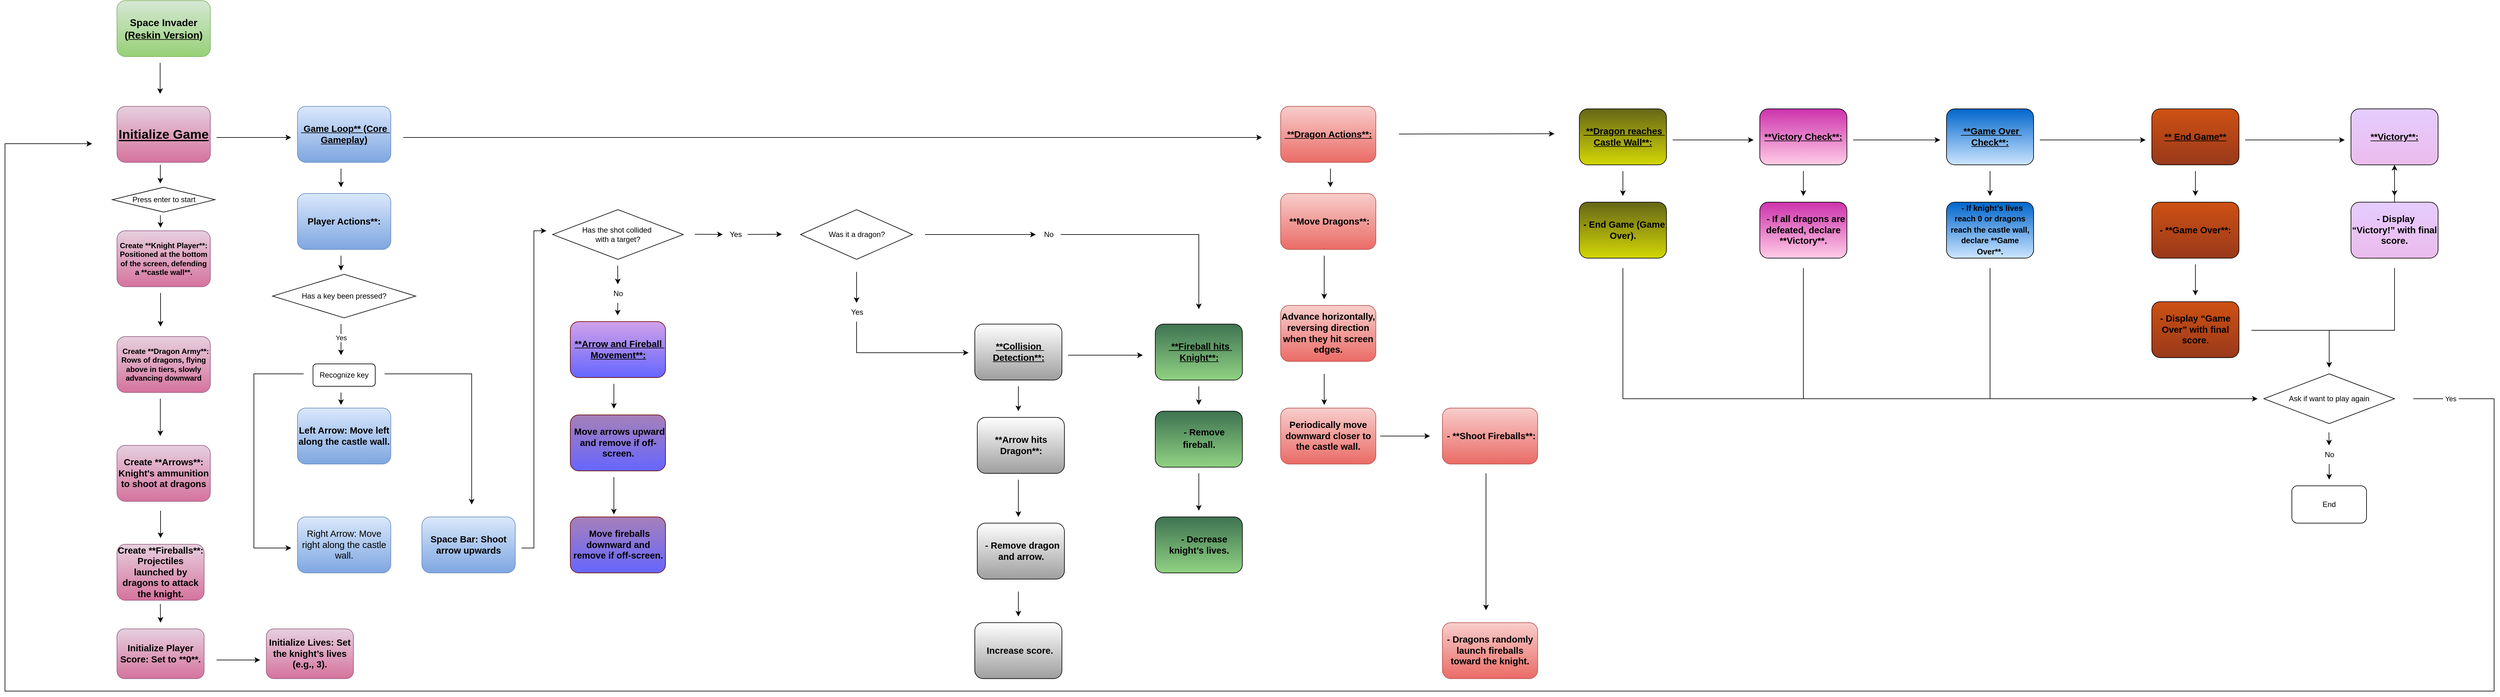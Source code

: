 <mxfile version="24.8.8">
  <diagram id="C5RBs43oDa-KdzZeNtuy" name="Page-1">
    <mxGraphModel dx="4185" dy="1930" grid="1" gridSize="10" guides="1" tooltips="1" connect="1" arrows="1" fold="1" page="1" pageScale="1" pageWidth="827" pageHeight="1169" math="0" shadow="0">
      <root>
        <mxCell id="WIyWlLk6GJQsqaUBKTNV-0" />
        <mxCell id="WIyWlLk6GJQsqaUBKTNV-1" parent="WIyWlLk6GJQsqaUBKTNV-0" />
        <mxCell id="WIyWlLk6GJQsqaUBKTNV-3" value="&lt;b style=&quot;font-size: 16px;&quot;&gt;&lt;font style=&quot;font-size: 16px;&quot;&gt;Space Invader&lt;/font&gt;&lt;/b&gt;&lt;div style=&quot;font-size: 16px;&quot;&gt;&lt;b&gt;&lt;u&gt;&lt;font style=&quot;font-size: 16px;&quot;&gt;(Reskin Version)&lt;/font&gt;&lt;/u&gt;&lt;/b&gt;&lt;/div&gt;" style="rounded=1;whiteSpace=wrap;html=1;fontSize=12;glass=0;strokeWidth=1;shadow=0;fillColor=#d5e8d4;strokeColor=#82b366;gradientColor=#97d077;" parent="WIyWlLk6GJQsqaUBKTNV-1" vertex="1">
          <mxGeometry x="240" y="10" width="150" height="90" as="geometry" />
        </mxCell>
        <mxCell id="-oyPQLM9wK0IkcGx9gqo-3" value="" style="endArrow=classic;html=1;rounded=0;" parent="WIyWlLk6GJQsqaUBKTNV-1" edge="1">
          <mxGeometry width="50" height="50" relative="1" as="geometry">
            <mxPoint x="309.64" y="274" as="sourcePoint" />
            <mxPoint x="309.64" y="304" as="targetPoint" />
          </mxGeometry>
        </mxCell>
        <mxCell id="-oyPQLM9wK0IkcGx9gqo-4" value="&lt;span id=&quot;docs-internal-guid-2db199b7-7fff-4d85-f5a7-7cc7ab0ec407&quot;&gt;&lt;span style=&quot;font-family: Arial, sans-serif; background-color: transparent; font-variant-numeric: normal; font-variant-east-asian: normal; font-variant-alternates: normal; font-variant-position: normal; vertical-align: baseline; white-space-collapse: preserve;&quot;&gt;&lt;font style=&quot;font-size: 12px;&quot;&gt;&lt;b&gt;Create **Knight Player**: Positioned at the bottom of the screen, defending a **castle wall**.&lt;/b&gt;&lt;/font&gt;&lt;/span&gt;&lt;/span&gt;" style="rounded=1;whiteSpace=wrap;html=1;fillColor=#e6d0de;strokeColor=#996185;gradientColor=#d5739d;" parent="WIyWlLk6GJQsqaUBKTNV-1" vertex="1">
          <mxGeometry x="240" y="380" width="150" height="90" as="geometry" />
        </mxCell>
        <mxCell id="-oyPQLM9wK0IkcGx9gqo-5" value="" style="endArrow=classic;html=1;rounded=0;" parent="WIyWlLk6GJQsqaUBKTNV-1" edge="1">
          <mxGeometry width="50" height="50" relative="1" as="geometry">
            <mxPoint x="310" y="480" as="sourcePoint" />
            <mxPoint x="310" y="534" as="targetPoint" />
            <Array as="points">
              <mxPoint x="310" y="504" />
            </Array>
          </mxGeometry>
        </mxCell>
        <mxCell id="-oyPQLM9wK0IkcGx9gqo-8" value="" style="endArrow=classic;html=1;rounded=0;" parent="WIyWlLk6GJQsqaUBKTNV-1" edge="1">
          <mxGeometry width="50" height="50" relative="1" as="geometry">
            <mxPoint x="309.64" y="650" as="sourcePoint" />
            <mxPoint x="309.64" y="710" as="targetPoint" />
          </mxGeometry>
        </mxCell>
        <mxCell id="-oyPQLM9wK0IkcGx9gqo-9" value="&lt;span style=&quot;font-family: Arial, sans-serif; white-space-collapse: preserve;&quot;&gt;&lt;b&gt;&amp;nbsp;&amp;nbsp;Create **Dragon Army**: Rows of dragons, flying above in tiers, slowly advancing downward&lt;/b&gt;&lt;/span&gt;" style="rounded=1;whiteSpace=wrap;html=1;fillColor=#e6d0de;gradientColor=#d5739d;strokeColor=#996185;" parent="WIyWlLk6GJQsqaUBKTNV-1" vertex="1">
          <mxGeometry x="240" y="550" width="150" height="90" as="geometry" />
        </mxCell>
        <mxCell id="-oyPQLM9wK0IkcGx9gqo-11" value="&lt;span style=&quot;font-family: Arial, sans-serif; white-space-collapse: preserve;&quot;&gt;&lt;font style=&quot;font-size: 20.667px;&quot;&gt;&lt;b&gt;&lt;u&gt;Initialize Game&lt;/u&gt;&lt;/b&gt;&lt;/font&gt;&lt;/span&gt;" style="rounded=1;whiteSpace=wrap;html=1;fillColor=#e6d0de;gradientColor=#d5739d;strokeColor=#996185;" parent="WIyWlLk6GJQsqaUBKTNV-1" vertex="1">
          <mxGeometry x="240" y="180" width="150" height="90" as="geometry" />
        </mxCell>
        <mxCell id="-oyPQLM9wK0IkcGx9gqo-14" value="&lt;span id=&quot;docs-internal-guid-dc0ed288-7fff-8574-5674-d2159b55f9ca&quot;&gt;&lt;span style=&quot;font-size: 11pt; font-family: Arial, sans-serif; background-color: transparent; font-variant-numeric: normal; font-variant-east-asian: normal; font-variant-alternates: normal; font-variant-position: normal; vertical-align: baseline; white-space-collapse: preserve;&quot;&gt;&lt;b&gt;Create **Arrows**: Knight&#39;s ammunition to shoot at dragons&lt;/b&gt;&lt;/span&gt;&lt;/span&gt;" style="rounded=1;whiteSpace=wrap;html=1;fillColor=#e6d0de;gradientColor=#d5739d;strokeColor=#996185;" parent="WIyWlLk6GJQsqaUBKTNV-1" vertex="1">
          <mxGeometry x="240" y="725" width="150" height="90" as="geometry" />
        </mxCell>
        <mxCell id="-oyPQLM9wK0IkcGx9gqo-15" value="&lt;span id=&quot;docs-internal-guid-f3cbbe82-7fff-4873-3f4f-fb9920d88de6&quot;&gt;&lt;span style=&quot;font-size: 11pt; font-family: Arial, sans-serif; background-color: transparent; font-variant-numeric: normal; font-variant-east-asian: normal; font-variant-alternates: normal; font-variant-position: normal; vertical-align: baseline; white-space-collapse: preserve;&quot;&gt;&lt;b&gt;Create **Fireballs**: Projectiles launched by dragons to attack the knight.&lt;/b&gt;&lt;/span&gt;&lt;/span&gt;" style="rounded=1;whiteSpace=wrap;html=1;fillColor=#e6d0de;gradientColor=#d5739d;strokeColor=#996185;" parent="WIyWlLk6GJQsqaUBKTNV-1" vertex="1">
          <mxGeometry x="240" y="884" width="140" height="90" as="geometry" />
        </mxCell>
        <mxCell id="-oyPQLM9wK0IkcGx9gqo-19" value="" style="endArrow=classic;html=1;rounded=0;" parent="WIyWlLk6GJQsqaUBKTNV-1" edge="1">
          <mxGeometry width="50" height="50" relative="1" as="geometry">
            <mxPoint x="310" y="830" as="sourcePoint" />
            <mxPoint x="310" y="874" as="targetPoint" />
          </mxGeometry>
        </mxCell>
        <mxCell id="-oyPQLM9wK0IkcGx9gqo-21" value="" style="endArrow=classic;html=1;rounded=0;" parent="WIyWlLk6GJQsqaUBKTNV-1" edge="1">
          <mxGeometry width="50" height="50" relative="1" as="geometry">
            <mxPoint x="309.64" y="980" as="sourcePoint" />
            <mxPoint x="310" y="1010" as="targetPoint" />
          </mxGeometry>
        </mxCell>
        <mxCell id="-oyPQLM9wK0IkcGx9gqo-22" value="&lt;span id=&quot;docs-internal-guid-f1fde385-7fff-da14-74b0-245b59692628&quot;&gt;&lt;span style=&quot;font-size: 11pt; font-family: Arial, sans-serif; background-color: transparent; font-variant-numeric: normal; font-variant-east-asian: normal; font-variant-alternates: normal; font-variant-position: normal; vertical-align: baseline; white-space-collapse: preserve;&quot;&gt;&lt;b&gt;Initialize Player Score: Set to **0**.&lt;/b&gt;&lt;/span&gt;&lt;/span&gt;" style="rounded=1;whiteSpace=wrap;html=1;fillColor=#e6d0de;gradientColor=#d5739d;strokeColor=#996185;" parent="WIyWlLk6GJQsqaUBKTNV-1" vertex="1">
          <mxGeometry x="240" y="1020" width="140" height="80" as="geometry" />
        </mxCell>
        <mxCell id="-oyPQLM9wK0IkcGx9gqo-23" value="" style="endArrow=classic;html=1;rounded=0;" parent="WIyWlLk6GJQsqaUBKTNV-1" edge="1">
          <mxGeometry width="50" height="50" relative="1" as="geometry">
            <mxPoint x="400" y="1070" as="sourcePoint" />
            <mxPoint x="470" y="1070" as="targetPoint" />
          </mxGeometry>
        </mxCell>
        <mxCell id="-oyPQLM9wK0IkcGx9gqo-24" value="&lt;span id=&quot;docs-internal-guid-1fad763b-7fff-9fed-c047-628dcff8d7e3&quot;&gt;&lt;span style=&quot;font-size: 11pt; font-family: Arial, sans-serif; background-color: transparent; font-variant-numeric: normal; font-variant-east-asian: normal; font-variant-alternates: normal; font-variant-position: normal; vertical-align: baseline; white-space-collapse: preserve;&quot;&gt;&lt;b&gt;Initialize Lives: Set the knight’s lives (e.g., 3).&lt;/b&gt;&lt;/span&gt;&lt;/span&gt;" style="rounded=1;whiteSpace=wrap;html=1;fillColor=#e6d0de;gradientColor=#d5739d;strokeColor=#996185;" parent="WIyWlLk6GJQsqaUBKTNV-1" vertex="1">
          <mxGeometry x="480" y="1020" width="140" height="80" as="geometry" />
        </mxCell>
        <mxCell id="-oyPQLM9wK0IkcGx9gqo-27" value="" style="endArrow=classic;html=1;rounded=0;" parent="WIyWlLk6GJQsqaUBKTNV-1" edge="1">
          <mxGeometry width="50" height="50" relative="1" as="geometry">
            <mxPoint x="309.33" y="110" as="sourcePoint" />
            <mxPoint x="309.33" y="160" as="targetPoint" />
          </mxGeometry>
        </mxCell>
        <mxCell id="-oyPQLM9wK0IkcGx9gqo-28" value="" style="endArrow=classic;html=1;rounded=0;" parent="WIyWlLk6GJQsqaUBKTNV-1" edge="1">
          <mxGeometry width="50" height="50" relative="1" as="geometry">
            <mxPoint x="400" y="230" as="sourcePoint" />
            <mxPoint x="520" y="230" as="targetPoint" />
          </mxGeometry>
        </mxCell>
        <mxCell id="-oyPQLM9wK0IkcGx9gqo-29" value="&lt;span id=&quot;docs-internal-guid-ddfbef44-7fff-3a8c-f1ac-0259e235f572&quot;&gt;&lt;span style=&quot;font-size: 11pt; font-family: Arial, sans-serif; background-color: transparent; font-variant-numeric: normal; font-variant-east-asian: normal; font-variant-alternates: normal; font-variant-position: normal; vertical-align: baseline; white-space-collapse: preserve;&quot;&gt;&lt;b&gt;&lt;u&gt; Game Loop** (Core Gameplay)&lt;/u&gt;&lt;/b&gt;&lt;/span&gt;&lt;/span&gt;" style="rounded=1;whiteSpace=wrap;html=1;fillColor=#dae8fc;gradientColor=#7ea6e0;strokeColor=#6c8ebf;" parent="WIyWlLk6GJQsqaUBKTNV-1" vertex="1">
          <mxGeometry x="530" y="180" width="150" height="90" as="geometry" />
        </mxCell>
        <mxCell id="-oyPQLM9wK0IkcGx9gqo-30" value="" style="endArrow=classic;html=1;rounded=0;" parent="WIyWlLk6GJQsqaUBKTNV-1" edge="1">
          <mxGeometry width="50" height="50" relative="1" as="geometry">
            <mxPoint x="600" y="280" as="sourcePoint" />
            <mxPoint x="600" y="310" as="targetPoint" />
            <Array as="points">
              <mxPoint x="600" y="300" />
            </Array>
          </mxGeometry>
        </mxCell>
        <mxCell id="-oyPQLM9wK0IkcGx9gqo-31" value="&lt;span id=&quot;docs-internal-guid-393f7da2-7fff-2823-4981-48ebf0e849ec&quot;&gt;&lt;span style=&quot;font-size: 11pt; font-family: Arial, sans-serif; background-color: transparent; font-variant-numeric: normal; font-variant-east-asian: normal; font-variant-alternates: normal; font-variant-position: normal; vertical-align: baseline; white-space-collapse: preserve;&quot;&gt;&lt;b&gt;Player Actions**:&lt;/b&gt;&lt;/span&gt;&lt;/span&gt;" style="rounded=1;whiteSpace=wrap;html=1;fillColor=#dae8fc;gradientColor=#7ea6e0;strokeColor=#6c8ebf;" parent="WIyWlLk6GJQsqaUBKTNV-1" vertex="1">
          <mxGeometry x="530" y="320" width="150" height="90" as="geometry" />
        </mxCell>
        <mxCell id="-oyPQLM9wK0IkcGx9gqo-33" value="&lt;span id=&quot;docs-internal-guid-1dcef1d2-7fff-8354-c20e-f65bd28f2cb3&quot;&gt;&lt;span style=&quot;font-size: 11pt; font-family: Arial, sans-serif; background-color: transparent; font-variant-numeric: normal; font-variant-east-asian: normal; font-variant-alternates: normal; font-variant-position: normal; vertical-align: baseline; white-space-collapse: preserve;&quot;&gt;Right Arrow: Move right along the castle wall.&lt;/span&gt;&lt;/span&gt;" style="rounded=1;whiteSpace=wrap;html=1;fillColor=#dae8fc;gradientColor=#7ea6e0;strokeColor=#6c8ebf;" parent="WIyWlLk6GJQsqaUBKTNV-1" vertex="1">
          <mxGeometry x="530" y="840" width="150" height="90" as="geometry" />
        </mxCell>
        <mxCell id="-oyPQLM9wK0IkcGx9gqo-35" value="&lt;span id=&quot;docs-internal-guid-18e3f34e-7fff-a1ae-5c2d-0b498b5db5d8&quot;&gt;&lt;span style=&quot;font-size: 11pt; font-family: Arial, sans-serif; background-color: transparent; font-variant-numeric: normal; font-variant-east-asian: normal; font-variant-alternates: normal; font-variant-position: normal; vertical-align: baseline; white-space-collapse: preserve;&quot;&gt;&lt;b&gt;Space Bar: Shoot arrow upwards&lt;/b&gt;&lt;/span&gt;&lt;/span&gt;" style="rounded=1;whiteSpace=wrap;html=1;fillColor=#dae8fc;gradientColor=#7ea6e0;strokeColor=#6c8ebf;" parent="WIyWlLk6GJQsqaUBKTNV-1" vertex="1">
          <mxGeometry x="730" y="840" width="150" height="90" as="geometry" />
        </mxCell>
        <mxCell id="-oyPQLM9wK0IkcGx9gqo-37" value="&lt;span id=&quot;docs-internal-guid-821cd82b-7fff-6503-3e21-261465c8b7f6&quot;&gt;&lt;span style=&quot;font-size: 11pt; font-family: Arial, sans-serif; background-color: transparent; font-variant-numeric: normal; font-variant-east-asian: normal; font-variant-alternates: normal; font-variant-position: normal; vertical-align: baseline; white-space-collapse: preserve;&quot;&gt;&lt;b&gt;Left Arrow: Move left along the castle wall.&lt;/b&gt;&lt;/span&gt;&lt;/span&gt;" style="rounded=1;whiteSpace=wrap;html=1;fillColor=#dae8fc;gradientColor=#7ea6e0;strokeColor=#6c8ebf;" parent="WIyWlLk6GJQsqaUBKTNV-1" vertex="1">
          <mxGeometry x="530" y="665" width="150" height="90" as="geometry" />
        </mxCell>
        <mxCell id="-oyPQLM9wK0IkcGx9gqo-38" value="" style="endArrow=classic;html=1;rounded=0;" parent="WIyWlLk6GJQsqaUBKTNV-1" edge="1">
          <mxGeometry width="50" height="50" relative="1" as="geometry">
            <mxPoint x="600" y="420" as="sourcePoint" />
            <mxPoint x="600" y="444" as="targetPoint" />
          </mxGeometry>
        </mxCell>
        <mxCell id="-oyPQLM9wK0IkcGx9gqo-40" value="" style="endArrow=classic;html=1;rounded=0;" parent="WIyWlLk6GJQsqaUBKTNV-1" edge="1">
          <mxGeometry width="50" height="50" relative="1" as="geometry">
            <mxPoint x="600" y="530" as="sourcePoint" />
            <mxPoint x="600" y="580" as="targetPoint" />
          </mxGeometry>
        </mxCell>
        <mxCell id="kPmu3Rq8e63u4itxApRH-57" value="Yes" style="edgeLabel;html=1;align=center;verticalAlign=middle;resizable=0;points=[];" vertex="1" connectable="0" parent="-oyPQLM9wK0IkcGx9gqo-40">
          <mxGeometry x="-0.693" y="3" relative="1" as="geometry">
            <mxPoint x="-3" y="14" as="offset" />
          </mxGeometry>
        </mxCell>
        <mxCell id="-oyPQLM9wK0IkcGx9gqo-41" value="" style="endArrow=classic;html=1;rounded=0;" parent="WIyWlLk6GJQsqaUBKTNV-1" edge="1">
          <mxGeometry width="50" height="50" relative="1" as="geometry">
            <mxPoint x="540" y="610" as="sourcePoint" />
            <mxPoint x="520" y="890" as="targetPoint" />
            <Array as="points">
              <mxPoint x="460" y="610" />
              <mxPoint x="460" y="890" />
            </Array>
          </mxGeometry>
        </mxCell>
        <mxCell id="-oyPQLM9wK0IkcGx9gqo-42" value="" style="endArrow=classic;html=1;rounded=0;" parent="WIyWlLk6GJQsqaUBKTNV-1" edge="1">
          <mxGeometry width="50" height="50" relative="1" as="geometry">
            <mxPoint x="670" y="610" as="sourcePoint" />
            <mxPoint x="810" y="820" as="targetPoint" />
            <Array as="points">
              <mxPoint x="810" y="610" />
            </Array>
          </mxGeometry>
        </mxCell>
        <mxCell id="-oyPQLM9wK0IkcGx9gqo-44" value="" style="endArrow=classic;html=1;rounded=0;" parent="WIyWlLk6GJQsqaUBKTNV-1" edge="1">
          <mxGeometry width="50" height="50" relative="1" as="geometry">
            <mxPoint x="700" y="230" as="sourcePoint" />
            <mxPoint x="2080" y="230" as="targetPoint" />
          </mxGeometry>
        </mxCell>
        <mxCell id="-oyPQLM9wK0IkcGx9gqo-45" value="&lt;span id=&quot;docs-internal-guid-5d39457c-7fff-8615-ff97-a1fca0a1a00e&quot;&gt;&lt;span style=&quot;font-size: 11pt; font-family: Arial, sans-serif; background-color: transparent; font-variant-numeric: normal; font-variant-east-asian: normal; font-variant-alternates: normal; font-variant-position: normal; vertical-align: baseline; white-space-collapse: preserve;&quot;&gt;&lt;b&gt;&lt;u&gt;&amp;nbsp;**Dragon Actions**:&lt;/u&gt;&lt;/b&gt;&lt;/span&gt;&lt;/span&gt;" style="rounded=1;whiteSpace=wrap;html=1;fillColor=#f8cecc;gradientColor=#ea6b66;strokeColor=#b85450;" parent="WIyWlLk6GJQsqaUBKTNV-1" vertex="1">
          <mxGeometry x="2110" y="180" width="153" height="90" as="geometry" />
        </mxCell>
        <mxCell id="-oyPQLM9wK0IkcGx9gqo-46" value="&lt;span id=&quot;docs-internal-guid-c13e2ecf-7fff-d29e-93ce-22ec4f14393b&quot;&gt;&lt;span style=&quot;font-size: 11pt; font-family: Arial, sans-serif; color: rgb(0, 0, 0); background-color: transparent; font-variant-numeric: normal; font-variant-east-asian: normal; font-variant-alternates: normal; font-variant-position: normal; vertical-align: baseline; white-space-collapse: preserve;&quot;&gt;&lt;b&gt;&lt;u&gt;**Arrow and Fireball Movement**:&lt;/u&gt;&lt;/b&gt;&lt;/span&gt;&lt;/span&gt;" style="rounded=1;whiteSpace=wrap;html=1;fillColor=#D1A1E8;strokeColor=#6F0000;fontColor=#ffffff;fillStyle=auto;gradientColor=#6666FF;gradientDirection=south;" parent="WIyWlLk6GJQsqaUBKTNV-1" vertex="1">
          <mxGeometry x="968.5" y="526" width="153" height="90" as="geometry" />
        </mxCell>
        <mxCell id="-oyPQLM9wK0IkcGx9gqo-47" value="&lt;span id=&quot;docs-internal-guid-c1af2fbf-7fff-a97c-8a50-6b41a27580f7&quot;&gt;&lt;span style=&quot;font-size: 11pt; font-family: Arial, sans-serif; background-color: transparent; font-variant-numeric: normal; font-variant-east-asian: normal; font-variant-alternates: normal; font-variant-position: normal; vertical-align: baseline; white-space-collapse: preserve;&quot;&gt;&lt;b&gt;&amp;nbsp;**Move Dragons**:&lt;/b&gt;&lt;/span&gt;&lt;/span&gt;" style="rounded=1;whiteSpace=wrap;html=1;fillColor=#f8cecc;gradientColor=#ea6b66;strokeColor=#b85450;" parent="WIyWlLk6GJQsqaUBKTNV-1" vertex="1">
          <mxGeometry x="2110" y="320" width="153" height="90" as="geometry" />
        </mxCell>
        <mxCell id="-oyPQLM9wK0IkcGx9gqo-49" value="&lt;span id=&quot;docs-internal-guid-9a8c089b-7fff-f42c-48e1-87401d9ebf7b&quot;&gt;&lt;span style=&quot;font-size: 11pt; font-family: Arial, sans-serif; background-color: transparent; font-variant-numeric: normal; font-variant-east-asian: normal; font-variant-alternates: normal; font-variant-position: normal; vertical-align: baseline; white-space-collapse: preserve;&quot;&gt;&lt;b&gt;Periodically move downward closer to the castle wall.&lt;/b&gt;&lt;/span&gt;&lt;/span&gt;" style="rounded=1;whiteSpace=wrap;html=1;fillColor=#f8cecc;gradientColor=#ea6b66;strokeColor=#b85450;" parent="WIyWlLk6GJQsqaUBKTNV-1" vertex="1">
          <mxGeometry x="2110" y="665" width="153" height="90" as="geometry" />
        </mxCell>
        <mxCell id="-oyPQLM9wK0IkcGx9gqo-50" value="&lt;span id=&quot;docs-internal-guid-bba8c013-7fff-1911-df7f-47b750cace63&quot;&gt;&lt;span style=&quot;font-size: 11pt; font-family: Arial, sans-serif; background-color: transparent; font-variant-numeric: normal; font-variant-east-asian: normal; font-variant-alternates: normal; font-variant-position: normal; vertical-align: baseline; white-space-collapse: preserve;&quot;&gt;&lt;b&gt;&amp;nbsp;- **Shoot Fireballs**:&lt;/b&gt;&lt;/span&gt;&lt;/span&gt;" style="rounded=1;whiteSpace=wrap;html=1;fillColor=#f8cecc;gradientColor=#ea6b66;strokeColor=#b85450;" parent="WIyWlLk6GJQsqaUBKTNV-1" vertex="1">
          <mxGeometry x="2370" y="665" width="153" height="90" as="geometry" />
        </mxCell>
        <mxCell id="-oyPQLM9wK0IkcGx9gqo-51" value="&lt;span id=&quot;docs-internal-guid-585e5ac3-7fff-4c42-35ea-b44eeafa9d13&quot;&gt;&lt;span style=&quot;font-size: 11pt; font-family: Arial, sans-serif; background-color: transparent; font-variant-numeric: normal; font-variant-east-asian: normal; font-variant-alternates: normal; font-variant-position: normal; vertical-align: baseline; white-space-collapse: preserve;&quot;&gt;&lt;b&gt;- Dragons randomly launch fireballs toward the knight.&lt;/b&gt;&lt;/span&gt;&lt;/span&gt;" style="rounded=1;whiteSpace=wrap;html=1;fillColor=#f8cecc;gradientColor=#ea6b66;strokeColor=#b85450;" parent="WIyWlLk6GJQsqaUBKTNV-1" vertex="1">
          <mxGeometry x="2370" y="1010" width="153" height="90" as="geometry" />
        </mxCell>
        <mxCell id="-oyPQLM9wK0IkcGx9gqo-52" value="&lt;span id=&quot;docs-internal-guid-1ba3354f-7fff-d185-aa0f-def5539a447e&quot;&gt;&lt;span style=&quot;font-size: 11pt; font-family: Arial, sans-serif; background-color: transparent; font-variant-numeric: normal; font-variant-east-asian: normal; font-variant-alternates: normal; font-variant-position: normal; vertical-align: baseline; white-space-collapse: preserve;&quot;&gt;&lt;b&gt;Advance horizontally, reversing direction when they hit screen edges.&lt;/b&gt;&lt;/span&gt;&lt;/span&gt;" style="rounded=1;whiteSpace=wrap;html=1;fillColor=#f8cecc;gradientColor=#ea6b66;strokeColor=#b85450;" parent="WIyWlLk6GJQsqaUBKTNV-1" vertex="1">
          <mxGeometry x="2110" y="500" width="153" height="90" as="geometry" />
        </mxCell>
        <mxCell id="-oyPQLM9wK0IkcGx9gqo-53" value="" style="endArrow=classic;html=1;rounded=0;" parent="WIyWlLk6GJQsqaUBKTNV-1" edge="1">
          <mxGeometry width="50" height="50" relative="1" as="geometry">
            <mxPoint x="2190" y="280" as="sourcePoint" />
            <mxPoint x="2190" y="310" as="targetPoint" />
          </mxGeometry>
        </mxCell>
        <mxCell id="-oyPQLM9wK0IkcGx9gqo-54" value="" style="endArrow=classic;html=1;rounded=0;" parent="WIyWlLk6GJQsqaUBKTNV-1" edge="1">
          <mxGeometry width="50" height="50" relative="1" as="geometry">
            <mxPoint x="2180" y="420" as="sourcePoint" />
            <mxPoint x="2180" y="490" as="targetPoint" />
          </mxGeometry>
        </mxCell>
        <mxCell id="-oyPQLM9wK0IkcGx9gqo-55" value="" style="endArrow=classic;html=1;rounded=0;" parent="WIyWlLk6GJQsqaUBKTNV-1" edge="1">
          <mxGeometry width="50" height="50" relative="1" as="geometry">
            <mxPoint x="2180" y="610" as="sourcePoint" />
            <mxPoint x="2180" y="660" as="targetPoint" />
          </mxGeometry>
        </mxCell>
        <mxCell id="-oyPQLM9wK0IkcGx9gqo-56" value="" style="endArrow=classic;html=1;rounded=0;" parent="WIyWlLk6GJQsqaUBKTNV-1" edge="1">
          <mxGeometry width="50" height="50" relative="1" as="geometry">
            <mxPoint x="2270" y="710" as="sourcePoint" />
            <mxPoint x="2350" y="710" as="targetPoint" />
          </mxGeometry>
        </mxCell>
        <mxCell id="-oyPQLM9wK0IkcGx9gqo-57" value="" style="endArrow=classic;html=1;rounded=0;" parent="WIyWlLk6GJQsqaUBKTNV-1" edge="1">
          <mxGeometry width="50" height="50" relative="1" as="geometry">
            <mxPoint x="2440" y="770" as="sourcePoint" />
            <mxPoint x="2440" y="990" as="targetPoint" />
          </mxGeometry>
        </mxCell>
        <mxCell id="-oyPQLM9wK0IkcGx9gqo-64" value="&lt;span id=&quot;docs-internal-guid-521e5c45-7fff-ff3b-2052-e36acf4dd741&quot;&gt;&lt;span style=&quot;font-size: 11pt; font-family: Arial, sans-serif; color: rgb(0, 0, 0); background-color: transparent; font-variant-numeric: normal; font-variant-east-asian: normal; font-variant-alternates: normal; font-variant-position: normal; vertical-align: baseline; white-space-collapse: preserve;&quot;&gt;&lt;b&gt;&amp;nbsp;Move arrows upward and remove if off-screen.&lt;/b&gt;&lt;/span&gt;&lt;/span&gt;" style="rounded=1;whiteSpace=wrap;html=1;fillColor=#A680B8;strokeColor=#6F0000;fontColor=#ffffff;fillStyle=auto;gradientColor=#6666FF;" parent="WIyWlLk6GJQsqaUBKTNV-1" vertex="1">
          <mxGeometry x="968.5" y="676" width="153" height="90" as="geometry" />
        </mxCell>
        <mxCell id="-oyPQLM9wK0IkcGx9gqo-67" value="&lt;span id=&quot;docs-internal-guid-cb6c2935-7fff-17ac-7abf-9382325ac90d&quot;&gt;&lt;span style=&quot;font-size: 11pt; font-family: Arial, sans-serif; color: rgb(0, 0, 0); background-color: transparent; font-variant-numeric: normal; font-variant-east-asian: normal; font-variant-alternates: normal; font-variant-position: normal; vertical-align: baseline; white-space-collapse: preserve;&quot;&gt;&lt;b&gt;&amp;nbsp;Move fireballs downward and remove if off-screen.&lt;/b&gt;&lt;/span&gt;&lt;/span&gt;" style="rounded=1;whiteSpace=wrap;html=1;fillColor=#A680B8;strokeColor=#6F0000;fontColor=#ffffff;fillStyle=auto;gradientColor=#6666FF;" parent="WIyWlLk6GJQsqaUBKTNV-1" vertex="1">
          <mxGeometry x="968.5" y="840" width="153" height="90" as="geometry" />
        </mxCell>
        <mxCell id="-oyPQLM9wK0IkcGx9gqo-74" value="" style="endArrow=classic;html=1;rounded=0;" parent="WIyWlLk6GJQsqaUBKTNV-1" edge="1">
          <mxGeometry width="50" height="50" relative="1" as="geometry">
            <mxPoint x="1038.5" y="626" as="sourcePoint" />
            <mxPoint x="1038.5" y="666" as="targetPoint" />
          </mxGeometry>
        </mxCell>
        <mxCell id="-oyPQLM9wK0IkcGx9gqo-75" value="" style="endArrow=classic;html=1;rounded=0;" parent="WIyWlLk6GJQsqaUBKTNV-1" edge="1">
          <mxGeometry width="50" height="50" relative="1" as="geometry">
            <mxPoint x="1038.5" y="776" as="sourcePoint" />
            <mxPoint x="1038.5" y="836" as="targetPoint" />
          </mxGeometry>
        </mxCell>
        <mxCell id="-oyPQLM9wK0IkcGx9gqo-77" value="&lt;span id=&quot;docs-internal-guid-3a181ed9-7fff-ed26-6aff-e026a51edd13&quot;&gt;&lt;span style=&quot;font-size: 11pt; font-family: Arial, sans-serif; background-color: transparent; font-variant-numeric: normal; font-variant-east-asian: normal; font-variant-alternates: normal; font-variant-position: normal; vertical-align: baseline; white-space-collapse: preserve;&quot;&gt;&lt;b&gt;&lt;u&gt;**Collision Detection**:&lt;/u&gt;&lt;/b&gt;&lt;/span&gt;&lt;/span&gt;" style="rounded=1;whiteSpace=wrap;html=1;gradientColor=#9E9E9E;" parent="WIyWlLk6GJQsqaUBKTNV-1" vertex="1">
          <mxGeometry x="1618.5" y="530" width="140" height="90" as="geometry" />
        </mxCell>
        <mxCell id="-oyPQLM9wK0IkcGx9gqo-78" value="" style="endArrow=classic;html=1;rounded=0;" parent="WIyWlLk6GJQsqaUBKTNV-1" edge="1" source="kPmu3Rq8e63u4itxApRH-8">
          <mxGeometry width="50" height="50" relative="1" as="geometry">
            <mxPoint x="1168.5" y="385.57" as="sourcePoint" />
            <mxPoint x="1308.5" y="385.57" as="targetPoint" />
          </mxGeometry>
        </mxCell>
        <mxCell id="-oyPQLM9wK0IkcGx9gqo-80" value="&lt;span id=&quot;docs-internal-guid-0366bd1f-7fff-c5a6-2c56-bc4e1f766550&quot;&gt;&lt;span style=&quot;font-size: 11pt; font-family: Arial, sans-serif; background-color: transparent; font-variant-numeric: normal; font-variant-east-asian: normal; font-variant-alternates: normal; font-variant-position: normal; vertical-align: baseline; white-space-collapse: preserve;&quot;&gt;&lt;b&gt;&lt;u&gt; **Fireball hits Knight**:&lt;/u&gt;&lt;/b&gt;&lt;/span&gt;&lt;/span&gt;" style="rounded=1;whiteSpace=wrap;html=1;gradientColor=#90d283;fillColor=#3E7351;" parent="WIyWlLk6GJQsqaUBKTNV-1" vertex="1">
          <mxGeometry x="1908.5" y="530" width="140" height="90" as="geometry" />
        </mxCell>
        <mxCell id="-oyPQLM9wK0IkcGx9gqo-81" value="&lt;span id=&quot;docs-internal-guid-03e27724-7fff-5ded-80a7-22399ffec7a9&quot;&gt;&lt;span style=&quot;font-size: 11pt; font-family: Arial, sans-serif; background-color: transparent; font-variant-numeric: normal; font-variant-east-asian: normal; font-variant-alternates: normal; font-variant-position: normal; vertical-align: baseline; white-space-collapse: preserve;&quot;&gt;&lt;b&gt;&amp;nbsp;Increase score.&lt;/b&gt;&lt;/span&gt;&lt;/span&gt;" style="rounded=1;whiteSpace=wrap;html=1;gradientColor=#9E9E9E;" parent="WIyWlLk6GJQsqaUBKTNV-1" vertex="1">
          <mxGeometry x="1618.5" y="1010" width="140" height="90" as="geometry" />
        </mxCell>
        <mxCell id="-oyPQLM9wK0IkcGx9gqo-82" value="&lt;span id=&quot;docs-internal-guid-550201cf-7fff-149d-777a-99b3f9b57213&quot;&gt;&lt;span style=&quot;font-size: 11pt; font-family: Arial, sans-serif; background-color: transparent; font-variant-numeric: normal; font-variant-east-asian: normal; font-variant-alternates: normal; font-variant-position: normal; vertical-align: baseline; white-space-collapse: preserve;&quot;&gt;&lt;b&gt;**Arrow hits Dragon**:&lt;/b&gt;&lt;/span&gt;&lt;/span&gt;" style="rounded=1;whiteSpace=wrap;html=1;gradientColor=#9E9E9E;" parent="WIyWlLk6GJQsqaUBKTNV-1" vertex="1">
          <mxGeometry x="1622.5" y="680" width="140" height="90" as="geometry" />
        </mxCell>
        <mxCell id="-oyPQLM9wK0IkcGx9gqo-83" value="&lt;span id=&quot;docs-internal-guid-648a7670-7fff-4136-2ded-1b6c29b64863&quot;&gt;&lt;span style=&quot;font-size: 11pt; font-family: Arial, sans-serif; background-color: transparent; font-variant-numeric: normal; font-variant-east-asian: normal; font-variant-alternates: normal; font-variant-position: normal; vertical-align: baseline; white-space-collapse: preserve;&quot;&gt;&lt;b&gt;&amp;nbsp;- Remove dragon and arrow.&lt;/b&gt;&lt;/span&gt;&lt;/span&gt;" style="rounded=1;whiteSpace=wrap;html=1;gradientColor=#9E9E9E;" parent="WIyWlLk6GJQsqaUBKTNV-1" vertex="1">
          <mxGeometry x="1622.5" y="850" width="140" height="90" as="geometry" />
        </mxCell>
        <mxCell id="-oyPQLM9wK0IkcGx9gqo-84" value="" style="endArrow=classic;html=1;rounded=0;" parent="WIyWlLk6GJQsqaUBKTNV-1" edge="1">
          <mxGeometry width="50" height="50" relative="1" as="geometry">
            <mxPoint x="1768.5" y="580" as="sourcePoint" />
            <mxPoint x="1888.5" y="580" as="targetPoint" />
          </mxGeometry>
        </mxCell>
        <mxCell id="-oyPQLM9wK0IkcGx9gqo-85" value="&lt;span id=&quot;docs-internal-guid-efd07572-7fff-0640-c265-58871de62be3&quot;&gt;&lt;b&gt;&lt;br&gt;&lt;/b&gt;&lt;p style=&quot;line-height:1.38;margin-top:0pt;margin-bottom:0pt;&quot; dir=&quot;ltr&quot;&gt;&lt;span style=&quot;font-size: 11pt; font-family: Arial, sans-serif; background-color: transparent; font-variant-numeric: normal; font-variant-east-asian: normal; font-variant-alternates: normal; font-variant-position: normal; vertical-align: baseline; white-space-collapse: preserve;&quot;&gt;&lt;b&gt;&amp;nbsp;&amp;nbsp;&amp;nbsp;&amp;nbsp;- Remove fireball.&lt;/b&gt;&lt;/span&gt;&lt;/p&gt;&lt;div&gt;&lt;span style=&quot;font-size: 11pt; font-family: Arial, sans-serif; background-color: transparent; font-variant-numeric: normal; font-variant-east-asian: normal; font-variant-alternates: normal; font-variant-position: normal; vertical-align: baseline; white-space-collapse: preserve;&quot;&gt;&lt;br&gt;&lt;/span&gt;&lt;/div&gt;&lt;/span&gt;" style="rounded=1;whiteSpace=wrap;html=1;gradientColor=#90d283;fillColor=#3E7351;" parent="WIyWlLk6GJQsqaUBKTNV-1" vertex="1">
          <mxGeometry x="1908.5" y="670" width="140" height="90" as="geometry" />
        </mxCell>
        <mxCell id="-oyPQLM9wK0IkcGx9gqo-86" value="&lt;span id=&quot;docs-internal-guid-eaf05161-7fff-2b14-a480-d8b5d1d5e7c5&quot;&gt;&lt;span style=&quot;font-size: 11pt; font-family: Arial, sans-serif; background-color: transparent; font-variant-numeric: normal; font-variant-east-asian: normal; font-variant-alternates: normal; font-variant-position: normal; vertical-align: baseline; white-space-collapse: preserve;&quot;&gt;&lt;b&gt;&amp;nbsp;&amp;nbsp;&amp;nbsp;&amp;nbsp;- Decrease knight’s lives.&lt;/b&gt;&lt;/span&gt;&lt;/span&gt;" style="rounded=1;whiteSpace=wrap;html=1;gradientColor=#90d283;fillColor=#3E7351;" parent="WIyWlLk6GJQsqaUBKTNV-1" vertex="1">
          <mxGeometry x="1908.5" y="840" width="140" height="90" as="geometry" />
        </mxCell>
        <mxCell id="-oyPQLM9wK0IkcGx9gqo-87" value="&lt;span id=&quot;docs-internal-guid-22c9e95c-7fff-0b84-8ef0-4be5b0a7480d&quot;&gt;&lt;span style=&quot;font-size: 11pt; font-family: Arial, sans-serif; background-color: transparent; font-variant-numeric: normal; font-variant-east-asian: normal; font-variant-alternates: normal; font-variant-position: normal; vertical-align: baseline; white-space-collapse: preserve;&quot;&gt;&lt;b&gt;&lt;u&gt;&amp;nbsp;**Dragon reaches Castle Wall**:&lt;/u&gt;&lt;/b&gt;&lt;/span&gt;&lt;/span&gt;" style="rounded=1;whiteSpace=wrap;html=1;gradientColor=#d3d704;fillColor=#656617;" parent="WIyWlLk6GJQsqaUBKTNV-1" vertex="1">
          <mxGeometry x="2590" y="184" width="140" height="90" as="geometry" />
        </mxCell>
        <mxCell id="-oyPQLM9wK0IkcGx9gqo-88" value="" style="endArrow=classic;html=1;rounded=0;" parent="WIyWlLk6GJQsqaUBKTNV-1" edge="1">
          <mxGeometry width="50" height="50" relative="1" as="geometry">
            <mxPoint x="1978.5" y="630" as="sourcePoint" />
            <mxPoint x="1978.5" y="660" as="targetPoint" />
          </mxGeometry>
        </mxCell>
        <mxCell id="-oyPQLM9wK0IkcGx9gqo-89" value="" style="endArrow=classic;html=1;rounded=0;" parent="WIyWlLk6GJQsqaUBKTNV-1" edge="1">
          <mxGeometry width="50" height="50" relative="1" as="geometry">
            <mxPoint x="1688.5" y="630" as="sourcePoint" />
            <mxPoint x="1688.5" y="670" as="targetPoint" />
          </mxGeometry>
        </mxCell>
        <mxCell id="-oyPQLM9wK0IkcGx9gqo-90" value="" style="endArrow=classic;html=1;rounded=0;" parent="WIyWlLk6GJQsqaUBKTNV-1" edge="1">
          <mxGeometry width="50" height="50" relative="1" as="geometry">
            <mxPoint x="1688.5" y="780" as="sourcePoint" />
            <mxPoint x="1688.5" y="840" as="targetPoint" />
          </mxGeometry>
        </mxCell>
        <mxCell id="-oyPQLM9wK0IkcGx9gqo-91" value="" style="endArrow=classic;html=1;rounded=0;" parent="WIyWlLk6GJQsqaUBKTNV-1" edge="1">
          <mxGeometry width="50" height="50" relative="1" as="geometry">
            <mxPoint x="1688.5" y="960" as="sourcePoint" />
            <mxPoint x="1688.5" y="1000" as="targetPoint" />
          </mxGeometry>
        </mxCell>
        <mxCell id="-oyPQLM9wK0IkcGx9gqo-92" value="" style="endArrow=classic;html=1;rounded=0;" parent="WIyWlLk6GJQsqaUBKTNV-1" edge="1">
          <mxGeometry width="50" height="50" relative="1" as="geometry">
            <mxPoint x="1978.5" y="770" as="sourcePoint" />
            <mxPoint x="1978.5" y="830" as="targetPoint" />
          </mxGeometry>
        </mxCell>
        <mxCell id="-oyPQLM9wK0IkcGx9gqo-93" value="" style="endArrow=classic;html=1;rounded=0;" parent="WIyWlLk6GJQsqaUBKTNV-1" edge="1">
          <mxGeometry width="50" height="50" relative="1" as="geometry">
            <mxPoint x="2300" y="224.46" as="sourcePoint" />
            <mxPoint x="2550" y="224" as="targetPoint" />
          </mxGeometry>
        </mxCell>
        <mxCell id="-oyPQLM9wK0IkcGx9gqo-94" value="&lt;span id=&quot;docs-internal-guid-0dae07ad-7fff-25f4-b802-27a4479065b4&quot;&gt;&lt;span style=&quot;font-size: 11pt; font-family: Arial, sans-serif; background-color: transparent; font-variant-numeric: normal; font-variant-east-asian: normal; font-variant-alternates: normal; font-variant-position: normal; vertical-align: baseline; white-space-collapse: preserve;&quot;&gt;&lt;b&gt;&amp;nbsp;- End Game (Game Over).&lt;/b&gt;&lt;/span&gt;&lt;/span&gt;" style="rounded=1;whiteSpace=wrap;html=1;gradientColor=#d3d704;fillColor=#656617;" parent="WIyWlLk6GJQsqaUBKTNV-1" vertex="1">
          <mxGeometry x="2590" y="334" width="140" height="90" as="geometry" />
        </mxCell>
        <mxCell id="-oyPQLM9wK0IkcGx9gqo-96" value="&lt;span id=&quot;docs-internal-guid-51d48edb-7fff-0301-eaa4-b68a66c8c613&quot;&gt;&lt;span style=&quot;font-size: 11pt; font-family: Arial, sans-serif; background-color: transparent; font-variant-numeric: normal; font-variant-east-asian: normal; font-variant-alternates: normal; font-variant-position: normal; vertical-align: baseline; white-space-collapse: preserve;&quot;&gt;&lt;b&gt;&lt;u&gt;**Victory Check**:&lt;/u&gt;&lt;/b&gt;&lt;/span&gt;&lt;/span&gt;" style="rounded=1;whiteSpace=wrap;html=1;gradientColor=#FFCCE6;fillColor=#cd32ac;" parent="WIyWlLk6GJQsqaUBKTNV-1" vertex="1">
          <mxGeometry x="2880" y="184" width="140" height="90" as="geometry" />
        </mxCell>
        <mxCell id="-oyPQLM9wK0IkcGx9gqo-97" value="" style="endArrow=classic;html=1;rounded=0;" parent="WIyWlLk6GJQsqaUBKTNV-1" edge="1">
          <mxGeometry width="50" height="50" relative="1" as="geometry">
            <mxPoint x="2660" y="284" as="sourcePoint" />
            <mxPoint x="2660" y="324" as="targetPoint" />
          </mxGeometry>
        </mxCell>
        <mxCell id="-oyPQLM9wK0IkcGx9gqo-98" value="" style="endArrow=classic;html=1;rounded=0;" parent="WIyWlLk6GJQsqaUBKTNV-1" edge="1">
          <mxGeometry width="50" height="50" relative="1" as="geometry">
            <mxPoint x="2740" y="234" as="sourcePoint" />
            <mxPoint x="2870" y="234" as="targetPoint" />
          </mxGeometry>
        </mxCell>
        <mxCell id="-oyPQLM9wK0IkcGx9gqo-99" value="&lt;span id=&quot;docs-internal-guid-4a8f862e-7fff-1dd3-cc19-c70423932b6d&quot;&gt;&lt;span style=&quot;font-size: 11pt; font-family: Arial, sans-serif; background-color: transparent; font-variant-numeric: normal; font-variant-east-asian: normal; font-variant-alternates: normal; font-variant-position: normal; vertical-align: baseline; white-space-collapse: preserve;&quot;&gt;&lt;b&gt;&amp;nbsp;&amp;nbsp;- If all dragons are defeated, declare **Victory**.&lt;/b&gt;&lt;/span&gt;&lt;/span&gt;" style="rounded=1;whiteSpace=wrap;html=1;gradientColor=#FFCCE6;fillColor=#cd32ac;" parent="WIyWlLk6GJQsqaUBKTNV-1" vertex="1">
          <mxGeometry x="2880" y="334" width="140" height="90" as="geometry" />
        </mxCell>
        <mxCell id="-oyPQLM9wK0IkcGx9gqo-100" value="" style="endArrow=classic;html=1;rounded=0;" parent="WIyWlLk6GJQsqaUBKTNV-1" edge="1">
          <mxGeometry width="50" height="50" relative="1" as="geometry">
            <mxPoint x="2950" y="284" as="sourcePoint" />
            <mxPoint x="2950" y="324" as="targetPoint" />
          </mxGeometry>
        </mxCell>
        <mxCell id="-oyPQLM9wK0IkcGx9gqo-101" value="&lt;span id=&quot;docs-internal-guid-7dc246d3-7fff-2d05-f892-b4b1c24d2110&quot;&gt;&lt;span style=&quot;font-size: 11pt; font-family: Arial, sans-serif; background-color: transparent; font-variant-numeric: normal; font-variant-east-asian: normal; font-variant-alternates: normal; font-variant-position: normal; vertical-align: baseline; white-space-collapse: preserve;&quot;&gt;&lt;b&gt;&lt;u&gt; **Game Over Check**:&lt;/u&gt;&lt;/b&gt;&lt;/span&gt;&lt;/span&gt;" style="rounded=1;whiteSpace=wrap;html=1;gradientColor=#CCE5FF;fillColor=#0066CC;" parent="WIyWlLk6GJQsqaUBKTNV-1" vertex="1">
          <mxGeometry x="3180" y="184" width="140" height="90" as="geometry" />
        </mxCell>
        <mxCell id="-oyPQLM9wK0IkcGx9gqo-102" value="" style="endArrow=classic;html=1;rounded=0;" parent="WIyWlLk6GJQsqaUBKTNV-1" edge="1">
          <mxGeometry width="50" height="50" relative="1" as="geometry">
            <mxPoint x="3030" y="234" as="sourcePoint" />
            <mxPoint x="3170" y="234" as="targetPoint" />
          </mxGeometry>
        </mxCell>
        <mxCell id="-oyPQLM9wK0IkcGx9gqo-103" value="&lt;span style=&quot;font-size: 12.667px;&quot; id=&quot;docs-internal-guid-5766342b-7fff-4c41-301e-2c9bf56438d7&quot;&gt;&lt;br&gt;&lt;p style=&quot;line-height:1.38;margin-top:0pt;margin-bottom:0pt;&quot; dir=&quot;ltr&quot;&gt;&lt;span style=&quot;font-family: Arial, sans-serif; background-color: transparent; font-variant-numeric: normal; font-variant-east-asian: normal; font-variant-alternates: normal; font-variant-position: normal; vertical-align: baseline; white-space-collapse: preserve;&quot;&gt;&lt;b&gt;&amp;nbsp;&amp;nbsp;- If knight’s lives reach 0 or dragons reach the castle wall, declare **Game Over**.&lt;/b&gt;&lt;/span&gt;&lt;/p&gt;&lt;div&gt;&lt;span style=&quot;font-family: Arial, sans-serif; background-color: transparent; font-variant-numeric: normal; font-variant-east-asian: normal; font-variant-alternates: normal; font-variant-position: normal; vertical-align: baseline; white-space-collapse: preserve;&quot;&gt;&lt;br&gt;&lt;/span&gt;&lt;/div&gt;&lt;/span&gt;" style="rounded=1;whiteSpace=wrap;html=1;gradientColor=#CCE5FF;fillColor=#0066CC;" parent="WIyWlLk6GJQsqaUBKTNV-1" vertex="1">
          <mxGeometry x="3180" y="334" width="140" height="90" as="geometry" />
        </mxCell>
        <mxCell id="-oyPQLM9wK0IkcGx9gqo-104" value="&lt;span id=&quot;docs-internal-guid-ab5ea124-7fff-4a0f-7ef1-58d6d126bcd0&quot;&gt;&lt;span style=&quot;font-size: 11pt; font-family: Arial, sans-serif; background-color: transparent; font-variant-numeric: normal; font-variant-east-asian: normal; font-variant-alternates: normal; font-variant-position: normal; vertical-align: baseline; white-space-collapse: preserve;&quot;&gt;&lt;b&gt;&lt;u&gt;** End Game**&lt;/u&gt;&lt;/b&gt;&lt;/span&gt;&lt;/span&gt;" style="rounded=1;whiteSpace=wrap;html=1;gradientColor=#99391B;fillColor=#CE5113;" parent="WIyWlLk6GJQsqaUBKTNV-1" vertex="1">
          <mxGeometry x="3510" y="184" width="140" height="90" as="geometry" />
        </mxCell>
        <mxCell id="-oyPQLM9wK0IkcGx9gqo-105" value="" style="endArrow=classic;html=1;rounded=0;" parent="WIyWlLk6GJQsqaUBKTNV-1" edge="1">
          <mxGeometry width="50" height="50" relative="1" as="geometry">
            <mxPoint x="3330" y="234" as="sourcePoint" />
            <mxPoint x="3500" y="234" as="targetPoint" />
          </mxGeometry>
        </mxCell>
        <mxCell id="-oyPQLM9wK0IkcGx9gqo-106" value="" style="endArrow=classic;html=1;rounded=0;" parent="WIyWlLk6GJQsqaUBKTNV-1" edge="1">
          <mxGeometry width="50" height="50" relative="1" as="geometry">
            <mxPoint x="3250" y="284" as="sourcePoint" />
            <mxPoint x="3250" y="324" as="targetPoint" />
          </mxGeometry>
        </mxCell>
        <mxCell id="-oyPQLM9wK0IkcGx9gqo-110" value="&lt;span id=&quot;docs-internal-guid-22ce6a15-7fff-6559-368d-c711f2af0b7b&quot;&gt;&lt;span style=&quot;font-size: 11pt; font-family: Arial, sans-serif; background-color: transparent; font-variant-numeric: normal; font-variant-east-asian: normal; font-variant-alternates: normal; font-variant-position: normal; vertical-align: baseline; white-space-collapse: preserve;&quot;&gt;&lt;b&gt;- **Game Over**:&lt;/b&gt;&lt;/span&gt;&lt;/span&gt;" style="rounded=1;whiteSpace=wrap;html=1;gradientColor=#99391B;fillColor=#CE5113;" parent="WIyWlLk6GJQsqaUBKTNV-1" vertex="1">
          <mxGeometry x="3510" y="334" width="140" height="90" as="geometry" />
        </mxCell>
        <mxCell id="-oyPQLM9wK0IkcGx9gqo-112" value="&lt;span id=&quot;docs-internal-guid-0b258aab-7fff-9f1d-ed94-f851aca9ba59&quot;&gt;&lt;span style=&quot;font-size: 11pt; font-family: Arial, sans-serif; background-color: transparent; font-variant-numeric: normal; font-variant-east-asian: normal; font-variant-alternates: normal; font-variant-position: normal; vertical-align: baseline; white-space-collapse: preserve;&quot;&gt;&lt;b&gt;&lt;u&gt;**Victory**:&lt;/u&gt;&lt;/b&gt;&lt;/span&gt;&lt;/span&gt;" style="rounded=1;whiteSpace=wrap;html=1;gradientColor=#EBBCEB;fillColor=#E5CCFF;" parent="WIyWlLk6GJQsqaUBKTNV-1" vertex="1">
          <mxGeometry x="3830" y="184" width="140" height="90" as="geometry" />
        </mxCell>
        <mxCell id="-oyPQLM9wK0IkcGx9gqo-114" value="" style="endArrow=classic;html=1;rounded=0;" parent="WIyWlLk6GJQsqaUBKTNV-1" edge="1">
          <mxGeometry width="50" height="50" relative="1" as="geometry">
            <mxPoint x="3580" y="284" as="sourcePoint" />
            <mxPoint x="3580" y="324" as="targetPoint" />
          </mxGeometry>
        </mxCell>
        <mxCell id="-oyPQLM9wK0IkcGx9gqo-115" value="" style="endArrow=classic;html=1;rounded=0;" parent="WIyWlLk6GJQsqaUBKTNV-1" edge="1">
          <mxGeometry width="50" height="50" relative="1" as="geometry">
            <mxPoint x="3660" y="234" as="sourcePoint" />
            <mxPoint x="3820" y="234" as="targetPoint" />
          </mxGeometry>
        </mxCell>
        <mxCell id="-oyPQLM9wK0IkcGx9gqo-116" value="" style="endArrow=classic;html=1;rounded=0;" parent="WIyWlLk6GJQsqaUBKTNV-1" edge="1">
          <mxGeometry width="50" height="50" relative="1" as="geometry">
            <mxPoint x="3900" y="284" as="sourcePoint" />
            <mxPoint x="3900" y="324" as="targetPoint" />
          </mxGeometry>
        </mxCell>
        <mxCell id="kPmu3Rq8e63u4itxApRH-5" value="" style="edgeStyle=orthogonalEdgeStyle;rounded=0;orthogonalLoop=1;jettySize=auto;html=1;" edge="1" parent="WIyWlLk6GJQsqaUBKTNV-1" source="-oyPQLM9wK0IkcGx9gqo-117" target="-oyPQLM9wK0IkcGx9gqo-112">
          <mxGeometry relative="1" as="geometry" />
        </mxCell>
        <mxCell id="-oyPQLM9wK0IkcGx9gqo-117" value="&lt;span id=&quot;docs-internal-guid-797670dc-7fff-bf46-c1eb-9ad356c1d217&quot;&gt;&lt;span style=&quot;font-size: 11pt; font-family: Arial, sans-serif; background-color: transparent; font-variant-numeric: normal; font-variant-east-asian: normal; font-variant-alternates: normal; font-variant-position: normal; vertical-align: baseline; white-space-collapse: preserve;&quot;&gt;&lt;b&gt;&amp;nbsp;- Display “Victory!” with final score.&lt;/b&gt;&lt;/span&gt;&lt;/span&gt;" style="rounded=1;whiteSpace=wrap;html=1;gradientColor=#EBBCEB;fillColor=#E5CCFF;" parent="WIyWlLk6GJQsqaUBKTNV-1" vertex="1">
          <mxGeometry x="3830" y="334" width="140" height="90" as="geometry" />
        </mxCell>
        <mxCell id="-oyPQLM9wK0IkcGx9gqo-118" value="&lt;span id=&quot;docs-internal-guid-27c8660d-7fff-86a6-ccc5-55dd554e9f9e&quot;&gt;&lt;span style=&quot;font-size: 11pt; font-family: Arial, sans-serif; background-color: transparent; font-variant-numeric: normal; font-variant-east-asian: normal; font-variant-alternates: normal; font-variant-position: normal; vertical-align: baseline; white-space-collapse: preserve;&quot;&gt;&lt;b&gt;- Display “Game Over” with final score.&lt;/b&gt;&lt;/span&gt;&lt;/span&gt;" style="rounded=1;whiteSpace=wrap;html=1;gradientColor=#99391B;fillColor=#CE5113;" parent="WIyWlLk6GJQsqaUBKTNV-1" vertex="1">
          <mxGeometry x="3510" y="494" width="140" height="90" as="geometry" />
        </mxCell>
        <mxCell id="-oyPQLM9wK0IkcGx9gqo-119" value="" style="endArrow=classic;html=1;rounded=0;" parent="WIyWlLk6GJQsqaUBKTNV-1" edge="1">
          <mxGeometry width="50" height="50" relative="1" as="geometry">
            <mxPoint x="3580" y="434" as="sourcePoint" />
            <mxPoint x="3580" y="484" as="targetPoint" />
          </mxGeometry>
        </mxCell>
        <mxCell id="kPmu3Rq8e63u4itxApRH-1" value="Has the shot collided&amp;nbsp;&lt;div&gt;with a target?&lt;/div&gt;" style="rhombus;whiteSpace=wrap;html=1;" vertex="1" parent="WIyWlLk6GJQsqaUBKTNV-1">
          <mxGeometry x="940" y="346" width="210" height="80" as="geometry" />
        </mxCell>
        <mxCell id="kPmu3Rq8e63u4itxApRH-2" value="" style="endArrow=classic;html=1;rounded=0;" edge="1" parent="WIyWlLk6GJQsqaUBKTNV-1" source="kPmu3Rq8e63u4itxApRH-3">
          <mxGeometry width="50" height="50" relative="1" as="geometry">
            <mxPoint x="1044.57" y="436" as="sourcePoint" />
            <mxPoint x="1044.5" y="516" as="targetPoint" />
          </mxGeometry>
        </mxCell>
        <mxCell id="kPmu3Rq8e63u4itxApRH-4" value="" style="endArrow=classic;html=1;rounded=0;" edge="1" parent="WIyWlLk6GJQsqaUBKTNV-1" target="kPmu3Rq8e63u4itxApRH-3">
          <mxGeometry width="50" height="50" relative="1" as="geometry">
            <mxPoint x="1044.57" y="436" as="sourcePoint" />
            <mxPoint x="1044.57" y="496" as="targetPoint" />
          </mxGeometry>
        </mxCell>
        <mxCell id="kPmu3Rq8e63u4itxApRH-3" value="No" style="text;html=1;align=center;verticalAlign=middle;resizable=0;points=[];autosize=1;strokeColor=none;fillColor=none;rotation=0;" vertex="1" parent="WIyWlLk6GJQsqaUBKTNV-1">
          <mxGeometry x="1025" y="466" width="40" height="30" as="geometry" />
        </mxCell>
        <mxCell id="kPmu3Rq8e63u4itxApRH-10" value="" style="endArrow=classic;html=1;rounded=0;" edge="1" parent="WIyWlLk6GJQsqaUBKTNV-1" target="kPmu3Rq8e63u4itxApRH-8">
          <mxGeometry width="50" height="50" relative="1" as="geometry">
            <mxPoint x="1168.5" y="385.57" as="sourcePoint" />
            <mxPoint x="1308.5" y="385.57" as="targetPoint" />
          </mxGeometry>
        </mxCell>
        <mxCell id="kPmu3Rq8e63u4itxApRH-8" value="Yes" style="text;html=1;align=center;verticalAlign=middle;resizable=0;points=[];autosize=1;strokeColor=none;fillColor=none;" vertex="1" parent="WIyWlLk6GJQsqaUBKTNV-1">
          <mxGeometry x="1213.5" y="371" width="40" height="30" as="geometry" />
        </mxCell>
        <mxCell id="kPmu3Rq8e63u4itxApRH-11" value="Was it a dragon?" style="rhombus;whiteSpace=wrap;html=1;" vertex="1" parent="WIyWlLk6GJQsqaUBKTNV-1">
          <mxGeometry x="1338.5" y="346" width="180" height="80" as="geometry" />
        </mxCell>
        <mxCell id="kPmu3Rq8e63u4itxApRH-12" value="" style="edgeStyle=none;orthogonalLoop=1;jettySize=auto;html=1;rounded=0;" edge="1" parent="WIyWlLk6GJQsqaUBKTNV-1" source="kPmu3Rq8e63u4itxApRH-14">
          <mxGeometry width="100" relative="1" as="geometry">
            <mxPoint x="1538.5" y="386" as="sourcePoint" />
            <mxPoint x="1978.5" y="506" as="targetPoint" />
            <Array as="points">
              <mxPoint x="1978.5" y="386" />
            </Array>
          </mxGeometry>
        </mxCell>
        <mxCell id="kPmu3Rq8e63u4itxApRH-15" value="" style="edgeStyle=none;orthogonalLoop=1;jettySize=auto;html=1;rounded=0;" edge="1" parent="WIyWlLk6GJQsqaUBKTNV-1" target="kPmu3Rq8e63u4itxApRH-14">
          <mxGeometry width="100" relative="1" as="geometry">
            <mxPoint x="1538.5" y="386" as="sourcePoint" />
            <mxPoint x="1978.5" y="506" as="targetPoint" />
            <Array as="points" />
          </mxGeometry>
        </mxCell>
        <mxCell id="kPmu3Rq8e63u4itxApRH-14" value="No" style="text;html=1;align=center;verticalAlign=middle;resizable=0;points=[];autosize=1;strokeColor=none;fillColor=none;" vertex="1" parent="WIyWlLk6GJQsqaUBKTNV-1">
          <mxGeometry x="1716.5" y="371" width="40" height="30" as="geometry" />
        </mxCell>
        <mxCell id="kPmu3Rq8e63u4itxApRH-17" value="" style="edgeStyle=none;orthogonalLoop=1;jettySize=auto;html=1;rounded=0;" edge="1" parent="WIyWlLk6GJQsqaUBKTNV-1" source="kPmu3Rq8e63u4itxApRH-16">
          <mxGeometry width="100" relative="1" as="geometry">
            <mxPoint x="1428.5" y="446" as="sourcePoint" />
            <mxPoint x="1608.5" y="576" as="targetPoint" />
            <Array as="points">
              <mxPoint x="1428.5" y="576" />
            </Array>
          </mxGeometry>
        </mxCell>
        <mxCell id="kPmu3Rq8e63u4itxApRH-19" value="" style="edgeStyle=none;orthogonalLoop=1;jettySize=auto;html=1;rounded=0;" edge="1" parent="WIyWlLk6GJQsqaUBKTNV-1" target="kPmu3Rq8e63u4itxApRH-16">
          <mxGeometry width="100" relative="1" as="geometry">
            <mxPoint x="1428.5" y="446" as="sourcePoint" />
            <mxPoint x="1608.5" y="576" as="targetPoint" />
            <Array as="points" />
          </mxGeometry>
        </mxCell>
        <mxCell id="kPmu3Rq8e63u4itxApRH-16" value="Yes" style="text;html=1;align=center;verticalAlign=middle;resizable=0;points=[];autosize=1;strokeColor=none;fillColor=none;" vertex="1" parent="WIyWlLk6GJQsqaUBKTNV-1">
          <mxGeometry x="1408.5" y="496" width="40" height="30" as="geometry" />
        </mxCell>
        <mxCell id="kPmu3Rq8e63u4itxApRH-20" value="Ask if want to play again" style="rhombus;whiteSpace=wrap;html=1;" vertex="1" parent="WIyWlLk6GJQsqaUBKTNV-1">
          <mxGeometry x="3690" y="610" width="210" height="80" as="geometry" />
        </mxCell>
        <mxCell id="kPmu3Rq8e63u4itxApRH-21" value="End" style="rounded=1;whiteSpace=wrap;html=1;" vertex="1" parent="WIyWlLk6GJQsqaUBKTNV-1">
          <mxGeometry x="3735" y="790" width="120" height="60" as="geometry" />
        </mxCell>
        <mxCell id="kPmu3Rq8e63u4itxApRH-22" value="" style="edgeStyle=none;orthogonalLoop=1;jettySize=auto;html=1;rounded=0;" edge="1" parent="WIyWlLk6GJQsqaUBKTNV-1">
          <mxGeometry width="100" relative="1" as="geometry">
            <mxPoint x="3670" y="540" as="sourcePoint" />
            <mxPoint x="3795" y="600" as="targetPoint" />
            <Array as="points">
              <mxPoint x="3795" y="540" />
            </Array>
          </mxGeometry>
        </mxCell>
        <mxCell id="kPmu3Rq8e63u4itxApRH-25" value="" style="endArrow=none;html=1;rounded=0;" edge="1" parent="WIyWlLk6GJQsqaUBKTNV-1">
          <mxGeometry width="50" height="50" relative="1" as="geometry">
            <mxPoint x="3790" y="540" as="sourcePoint" />
            <mxPoint x="3900" y="440" as="targetPoint" />
            <Array as="points">
              <mxPoint x="3900" y="540" />
            </Array>
          </mxGeometry>
        </mxCell>
        <mxCell id="kPmu3Rq8e63u4itxApRH-26" value="" style="endArrow=classic;html=1;rounded=0;" edge="1" parent="WIyWlLk6GJQsqaUBKTNV-1" source="kPmu3Rq8e63u4itxApRH-27">
          <mxGeometry width="50" height="50" relative="1" as="geometry">
            <mxPoint x="3794.6" y="704" as="sourcePoint" />
            <mxPoint x="3795" y="780" as="targetPoint" />
          </mxGeometry>
        </mxCell>
        <mxCell id="kPmu3Rq8e63u4itxApRH-30" value="" style="endArrow=classic;html=1;rounded=0;" edge="1" parent="WIyWlLk6GJQsqaUBKTNV-1" target="kPmu3Rq8e63u4itxApRH-27">
          <mxGeometry width="50" height="50" relative="1" as="geometry">
            <mxPoint x="3794.6" y="704" as="sourcePoint" />
            <mxPoint x="3795" y="780" as="targetPoint" />
          </mxGeometry>
        </mxCell>
        <mxCell id="kPmu3Rq8e63u4itxApRH-27" value="No" style="text;html=1;align=center;verticalAlign=middle;resizable=0;points=[];autosize=1;strokeColor=none;fillColor=none;" vertex="1" parent="WIyWlLk6GJQsqaUBKTNV-1">
          <mxGeometry x="3775" y="725" width="40" height="30" as="geometry" />
        </mxCell>
        <mxCell id="kPmu3Rq8e63u4itxApRH-32" value="" style="edgeStyle=none;orthogonalLoop=1;jettySize=auto;html=1;rounded=0;movable=1;resizable=1;rotatable=1;deletable=1;editable=1;locked=0;connectable=1;" edge="1" parent="WIyWlLk6GJQsqaUBKTNV-1">
          <mxGeometry width="100" relative="1" as="geometry">
            <mxPoint x="3930" y="650" as="sourcePoint" />
            <mxPoint x="200" y="240" as="targetPoint" />
            <Array as="points">
              <mxPoint x="4060" y="650" />
              <mxPoint x="4060" y="1120" />
              <mxPoint x="60" y="1120" />
              <mxPoint x="60" y="240" />
            </Array>
          </mxGeometry>
        </mxCell>
        <mxCell id="kPmu3Rq8e63u4itxApRH-48" value="&amp;nbsp;Yes&amp;nbsp;" style="edgeLabel;html=1;align=center;verticalAlign=middle;resizable=0;points=[];" vertex="1" connectable="0" parent="kPmu3Rq8e63u4itxApRH-32">
          <mxGeometry x="-0.978" y="-2" relative="1" as="geometry">
            <mxPoint x="-2" y="-2" as="offset" />
          </mxGeometry>
        </mxCell>
        <mxCell id="kPmu3Rq8e63u4itxApRH-51" value="" style="edgeStyle=none;orthogonalLoop=1;jettySize=auto;html=1;rounded=0;" edge="1" parent="WIyWlLk6GJQsqaUBKTNV-1">
          <mxGeometry width="100" relative="1" as="geometry">
            <mxPoint x="2660" y="440" as="sourcePoint" />
            <mxPoint x="3680" y="650" as="targetPoint" />
            <Array as="points">
              <mxPoint x="2660" y="650" />
            </Array>
          </mxGeometry>
        </mxCell>
        <mxCell id="kPmu3Rq8e63u4itxApRH-52" value="" style="endArrow=none;html=1;rounded=0;" edge="1" parent="WIyWlLk6GJQsqaUBKTNV-1">
          <mxGeometry width="50" height="50" relative="1" as="geometry">
            <mxPoint x="2950" y="650" as="sourcePoint" />
            <mxPoint x="2950" y="440" as="targetPoint" />
          </mxGeometry>
        </mxCell>
        <mxCell id="kPmu3Rq8e63u4itxApRH-53" value="" style="endArrow=none;html=1;rounded=0;" edge="1" parent="WIyWlLk6GJQsqaUBKTNV-1">
          <mxGeometry width="50" height="50" relative="1" as="geometry">
            <mxPoint x="3250" y="650" as="sourcePoint" />
            <mxPoint x="3250" y="440" as="targetPoint" />
          </mxGeometry>
        </mxCell>
        <mxCell id="kPmu3Rq8e63u4itxApRH-54" value="Has a key been pressed?" style="rhombus;whiteSpace=wrap;html=1;" vertex="1" parent="WIyWlLk6GJQsqaUBKTNV-1">
          <mxGeometry x="490" y="450" width="230" height="70" as="geometry" />
        </mxCell>
        <mxCell id="kPmu3Rq8e63u4itxApRH-58" value="Recognize key" style="rounded=1;whiteSpace=wrap;html=1;" vertex="1" parent="WIyWlLk6GJQsqaUBKTNV-1">
          <mxGeometry x="555" y="594" width="100" height="36" as="geometry" />
        </mxCell>
        <mxCell id="kPmu3Rq8e63u4itxApRH-59" value="" style="edgeStyle=none;orthogonalLoop=1;jettySize=auto;html=1;rounded=0;" edge="1" parent="WIyWlLk6GJQsqaUBKTNV-1">
          <mxGeometry width="100" relative="1" as="geometry">
            <mxPoint x="600" y="640" as="sourcePoint" />
            <mxPoint x="600" y="660" as="targetPoint" />
            <Array as="points" />
          </mxGeometry>
        </mxCell>
        <mxCell id="kPmu3Rq8e63u4itxApRH-62" value="Press enter to start" style="rhombus;whiteSpace=wrap;html=1;" vertex="1" parent="WIyWlLk6GJQsqaUBKTNV-1">
          <mxGeometry x="232.5" y="310" width="165" height="40" as="geometry" />
        </mxCell>
        <mxCell id="kPmu3Rq8e63u4itxApRH-65" value="" style="endArrow=classic;html=1;rounded=0;" edge="1" parent="WIyWlLk6GJQsqaUBKTNV-1">
          <mxGeometry width="50" height="50" relative="1" as="geometry">
            <mxPoint x="309.64" y="355" as="sourcePoint" />
            <mxPoint x="310" y="375" as="targetPoint" />
          </mxGeometry>
        </mxCell>
        <mxCell id="kPmu3Rq8e63u4itxApRH-66" value="" style="edgeStyle=none;orthogonalLoop=1;jettySize=auto;html=1;rounded=0;" edge="1" parent="WIyWlLk6GJQsqaUBKTNV-1">
          <mxGeometry width="100" relative="1" as="geometry">
            <mxPoint x="890" y="890" as="sourcePoint" />
            <mxPoint x="930" y="380" as="targetPoint" />
            <Array as="points">
              <mxPoint x="910" y="890" />
              <mxPoint x="910" y="380" />
            </Array>
          </mxGeometry>
        </mxCell>
      </root>
    </mxGraphModel>
  </diagram>
</mxfile>
